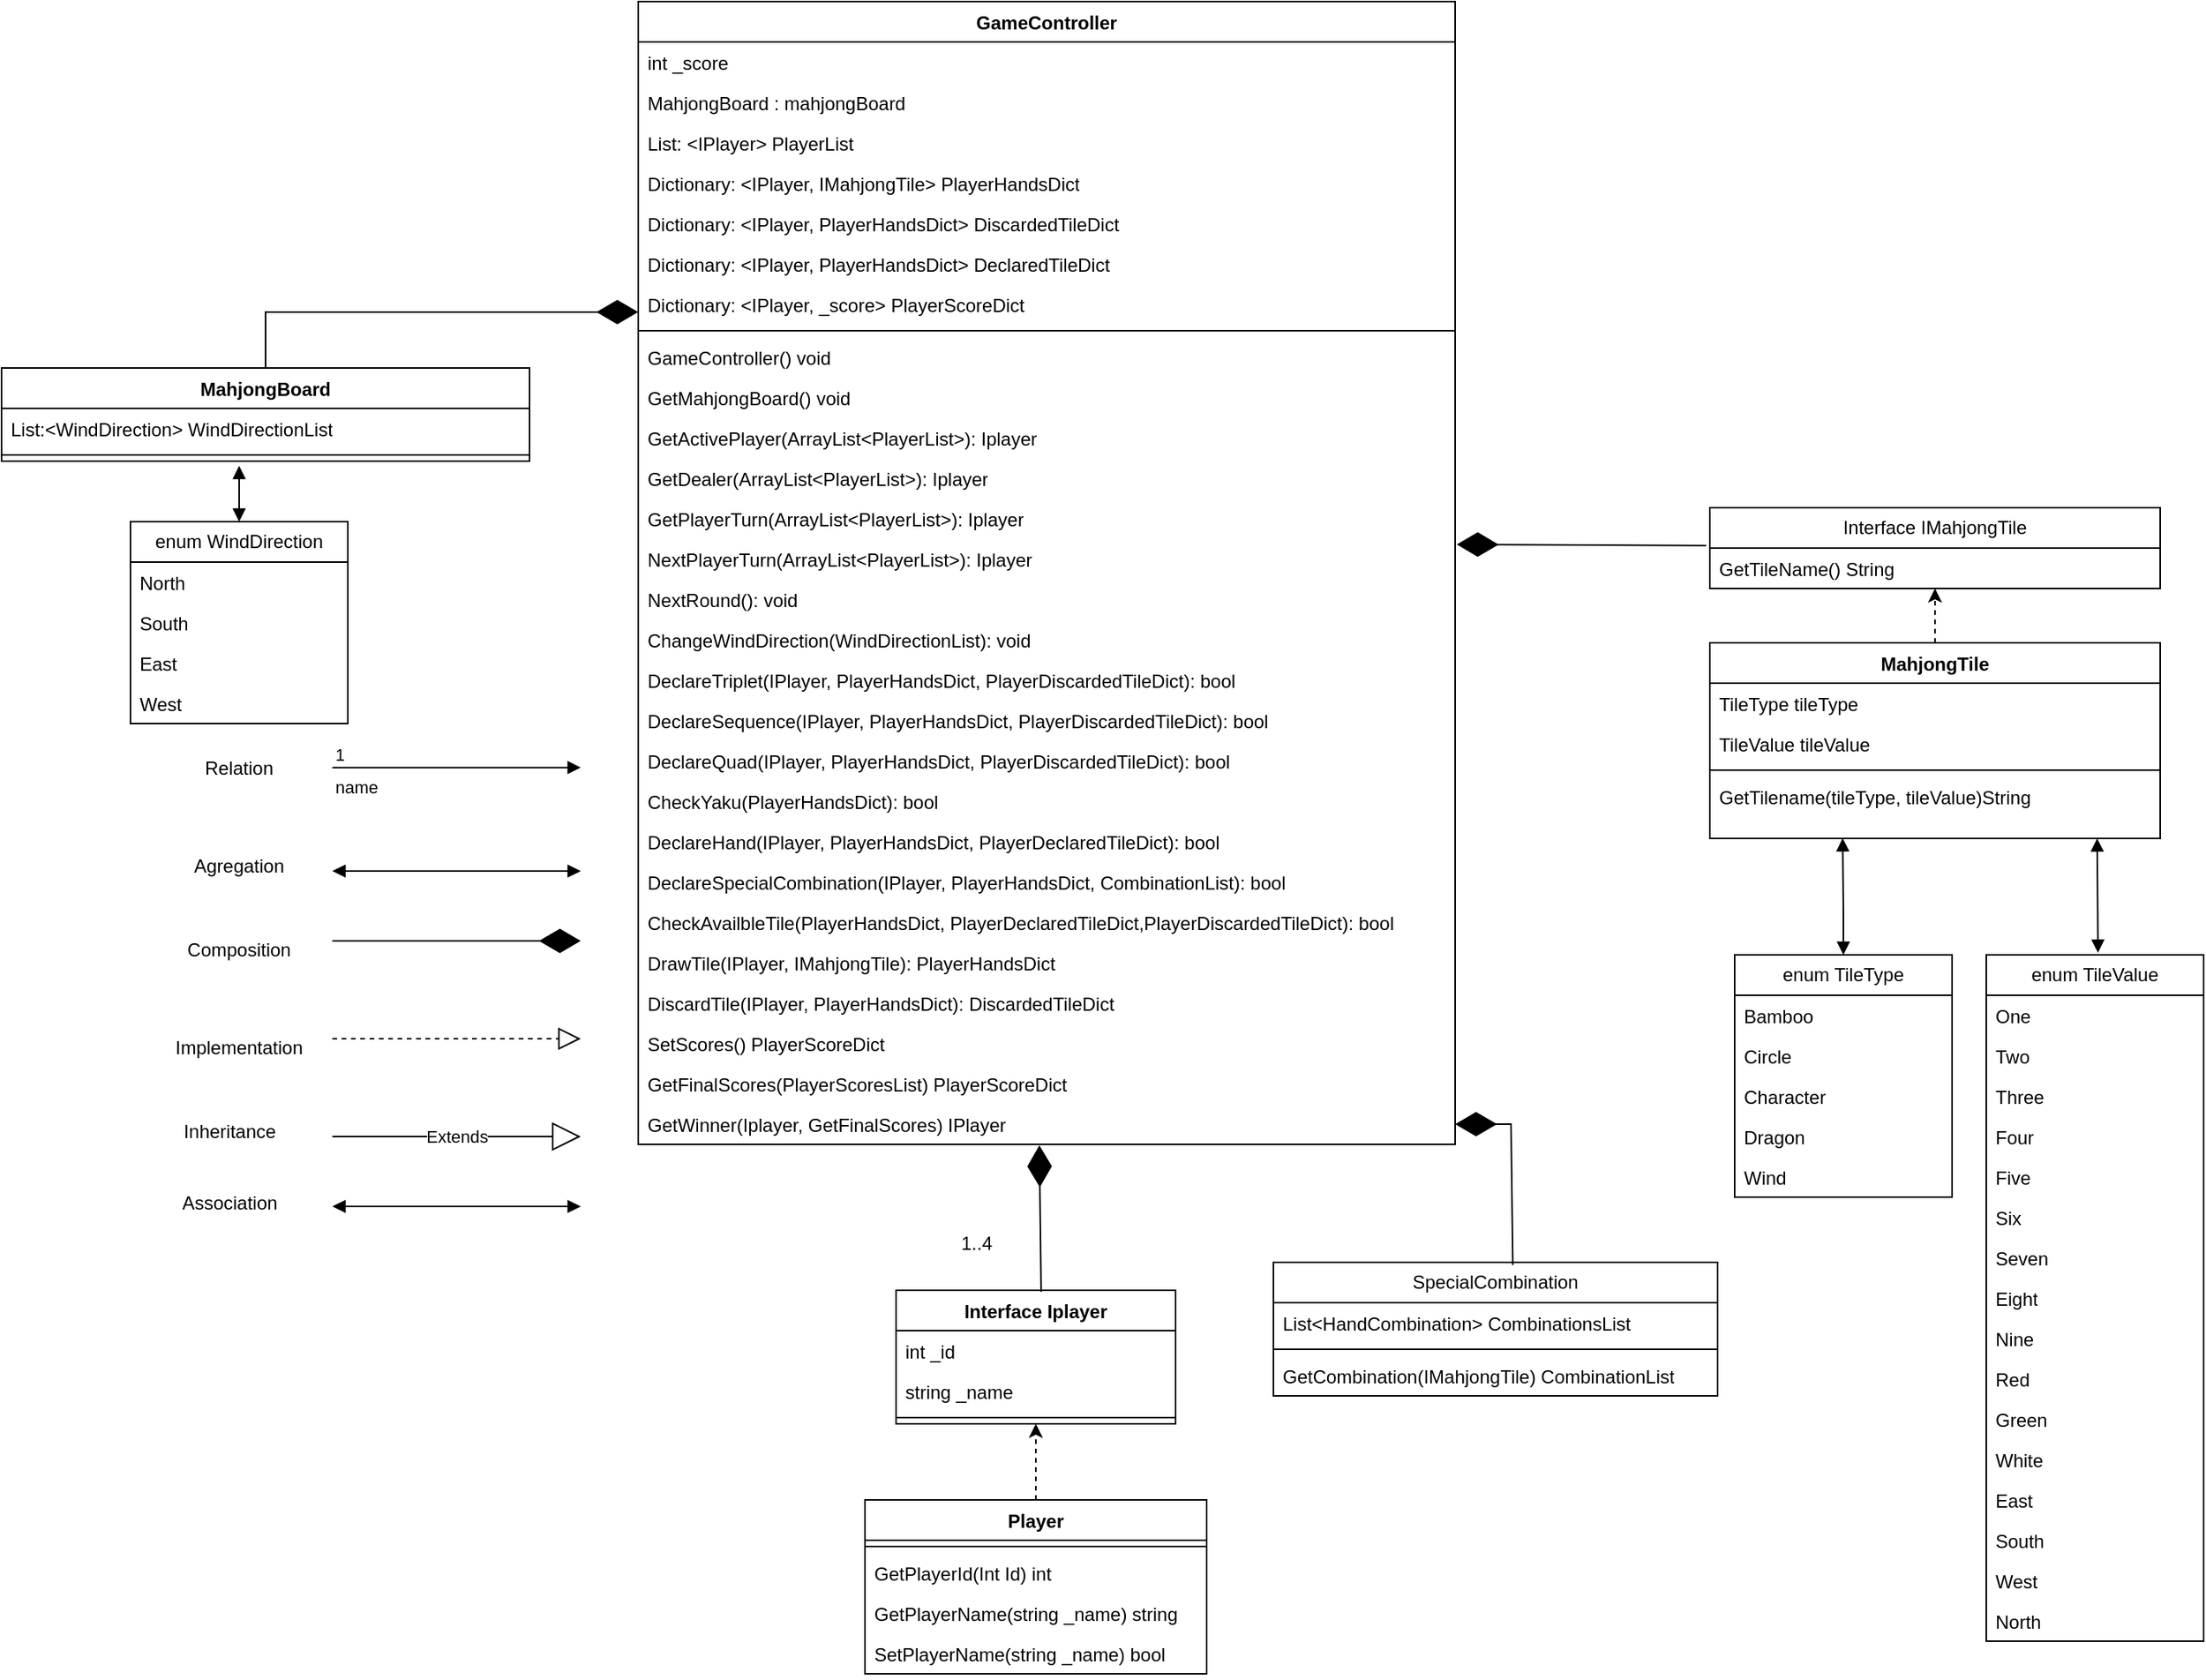 <mxfile version="21.6.9" type="github">
  <diagram id="C5RBs43oDa-KdzZeNtuy" name="Page-1">
    <mxGraphModel dx="2111" dy="1223" grid="1" gridSize="9" guides="1" tooltips="1" connect="1" arrows="1" fold="1" page="1" pageScale="1" pageWidth="1654" pageHeight="1169" math="0" shadow="0">
      <root>
        <mxCell id="WIyWlLk6GJQsqaUBKTNV-0" />
        <mxCell id="WIyWlLk6GJQsqaUBKTNV-1" parent="WIyWlLk6GJQsqaUBKTNV-0" />
        <mxCell id="j-Y8bRtDtjEa4uRJ_ZTw-56" value="GameController" style="swimlane;fontStyle=1;align=center;verticalAlign=top;childLayout=stackLayout;horizontal=1;startSize=26;horizontalStack=0;resizeParent=1;resizeParentMax=0;resizeLast=0;collapsible=1;marginBottom=0;whiteSpace=wrap;html=1;" parent="WIyWlLk6GJQsqaUBKTNV-1" vertex="1">
          <mxGeometry x="491" y="52" width="526" height="736" as="geometry" />
        </mxCell>
        <mxCell id="j-Y8bRtDtjEa4uRJ_ZTw-57" value="int _score" style="text;strokeColor=none;fillColor=none;align=left;verticalAlign=top;spacingLeft=4;spacingRight=4;overflow=hidden;rotatable=0;points=[[0,0.5],[1,0.5]];portConstraint=eastwest;whiteSpace=wrap;html=1;" parent="j-Y8bRtDtjEa4uRJ_ZTw-56" vertex="1">
          <mxGeometry y="26" width="526" height="26" as="geometry" />
        </mxCell>
        <mxCell id="ie9PUeDw6mzHgXLe_47Y-0" value="MahjongBoard : mahjongBoard" style="text;strokeColor=none;fillColor=none;align=left;verticalAlign=top;spacingLeft=4;spacingRight=4;overflow=hidden;rotatable=0;points=[[0,0.5],[1,0.5]];portConstraint=eastwest;whiteSpace=wrap;html=1;" vertex="1" parent="j-Y8bRtDtjEa4uRJ_ZTw-56">
          <mxGeometry y="52" width="526" height="26" as="geometry" />
        </mxCell>
        <mxCell id="2utEfWMuSli4GeWRb3pw-12" value="List: &amp;lt;IPlayer&amp;gt; PlayerList" style="text;strokeColor=none;fillColor=none;align=left;verticalAlign=top;spacingLeft=4;spacingRight=4;overflow=hidden;rotatable=0;points=[[0,0.5],[1,0.5]];portConstraint=eastwest;whiteSpace=wrap;html=1;" parent="j-Y8bRtDtjEa4uRJ_ZTw-56" vertex="1">
          <mxGeometry y="78" width="526" height="26" as="geometry" />
        </mxCell>
        <mxCell id="XQg5VKVALIr8z_BU0Swp-13" value="Dictionary: &amp;lt;IPlayer, IMahjongTile&amp;gt; PlayerHandsDict" style="text;strokeColor=none;fillColor=none;align=left;verticalAlign=top;spacingLeft=4;spacingRight=4;overflow=hidden;rotatable=0;points=[[0,0.5],[1,0.5]];portConstraint=eastwest;whiteSpace=wrap;html=1;" parent="j-Y8bRtDtjEa4uRJ_ZTw-56" vertex="1">
          <mxGeometry y="104" width="526" height="26" as="geometry" />
        </mxCell>
        <mxCell id="XQg5VKVALIr8z_BU0Swp-2" value="Dictionary: &amp;lt;IPlayer, PlayerHandsDict&amp;gt; DiscardedTileDict" style="text;strokeColor=none;fillColor=none;align=left;verticalAlign=top;spacingLeft=4;spacingRight=4;overflow=hidden;rotatable=0;points=[[0,0.5],[1,0.5]];portConstraint=eastwest;whiteSpace=wrap;html=1;" parent="j-Y8bRtDtjEa4uRJ_ZTw-56" vertex="1">
          <mxGeometry y="130" width="526" height="26" as="geometry" />
        </mxCell>
        <mxCell id="6L6V6qCQOdQOiq5EN29G-24" value="Dictionary: &amp;lt;IPlayer, PlayerHandsDict&amp;gt; DeclaredTileDict" style="text;strokeColor=none;fillColor=none;align=left;verticalAlign=top;spacingLeft=4;spacingRight=4;overflow=hidden;rotatable=0;points=[[0,0.5],[1,0.5]];portConstraint=eastwest;whiteSpace=wrap;html=1;" parent="j-Y8bRtDtjEa4uRJ_ZTw-56" vertex="1">
          <mxGeometry y="156" width="526" height="26" as="geometry" />
        </mxCell>
        <mxCell id="XQg5VKVALIr8z_BU0Swp-14" value="Dictionary: &amp;lt;IPlayer, _score&amp;gt; PlayerScoreDict" style="text;strokeColor=none;fillColor=none;align=left;verticalAlign=top;spacingLeft=4;spacingRight=4;overflow=hidden;rotatable=0;points=[[0,0.5],[1,0.5]];portConstraint=eastwest;whiteSpace=wrap;html=1;" parent="j-Y8bRtDtjEa4uRJ_ZTw-56" vertex="1">
          <mxGeometry y="182" width="526" height="26" as="geometry" />
        </mxCell>
        <mxCell id="j-Y8bRtDtjEa4uRJ_ZTw-58" value="" style="line;strokeWidth=1;fillColor=none;align=left;verticalAlign=middle;spacingTop=-1;spacingLeft=3;spacingRight=3;rotatable=0;labelPosition=right;points=[];portConstraint=eastwest;strokeColor=inherit;" parent="j-Y8bRtDtjEa4uRJ_ZTw-56" vertex="1">
          <mxGeometry y="208" width="526" height="8" as="geometry" />
        </mxCell>
        <mxCell id="bTUQG4hRqjsF7mNI0KwY-9" value="GameController() void" style="text;strokeColor=none;fillColor=none;align=left;verticalAlign=top;spacingLeft=4;spacingRight=4;overflow=hidden;rotatable=0;points=[[0,0.5],[1,0.5]];portConstraint=eastwest;whiteSpace=wrap;html=1;" parent="j-Y8bRtDtjEa4uRJ_ZTw-56" vertex="1">
          <mxGeometry y="216" width="526" height="26" as="geometry" />
        </mxCell>
        <mxCell id="j-Y8bRtDtjEa4uRJ_ZTw-59" value="GetMahjongBoard() void" style="text;strokeColor=none;fillColor=none;align=left;verticalAlign=top;spacingLeft=4;spacingRight=4;overflow=hidden;rotatable=0;points=[[0,0.5],[1,0.5]];portConstraint=eastwest;whiteSpace=wrap;html=1;" parent="j-Y8bRtDtjEa4uRJ_ZTw-56" vertex="1">
          <mxGeometry y="242" width="526" height="26" as="geometry" />
        </mxCell>
        <mxCell id="bTUQG4hRqjsF7mNI0KwY-8" value="GetActivePlayer(ArrayList&amp;lt;PlayerList&amp;gt;): Iplayer" style="text;strokeColor=none;fillColor=none;align=left;verticalAlign=top;spacingLeft=4;spacingRight=4;overflow=hidden;rotatable=0;points=[[0,0.5],[1,0.5]];portConstraint=eastwest;whiteSpace=wrap;html=1;" parent="j-Y8bRtDtjEa4uRJ_ZTw-56" vertex="1">
          <mxGeometry y="268" width="526" height="26" as="geometry" />
        </mxCell>
        <mxCell id="6L6V6qCQOdQOiq5EN29G-20" value="GetDealer(ArrayList&amp;lt;PlayerList&amp;gt;): Iplayer" style="text;strokeColor=none;fillColor=none;align=left;verticalAlign=top;spacingLeft=4;spacingRight=4;overflow=hidden;rotatable=0;points=[[0,0.5],[1,0.5]];portConstraint=eastwest;whiteSpace=wrap;html=1;" parent="j-Y8bRtDtjEa4uRJ_ZTw-56" vertex="1">
          <mxGeometry y="294" width="526" height="26" as="geometry" />
        </mxCell>
        <mxCell id="j-Y8bRtDtjEa4uRJ_ZTw-60" value="GetPlayerTurn(ArrayList&amp;lt;PlayerList&amp;gt;): Iplayer" style="text;strokeColor=none;fillColor=none;align=left;verticalAlign=top;spacingLeft=4;spacingRight=4;overflow=hidden;rotatable=0;points=[[0,0.5],[1,0.5]];portConstraint=eastwest;whiteSpace=wrap;html=1;" parent="j-Y8bRtDtjEa4uRJ_ZTw-56" vertex="1">
          <mxGeometry y="320" width="526" height="26" as="geometry" />
        </mxCell>
        <mxCell id="ie9PUeDw6mzHgXLe_47Y-1" value="NextPlayerTurn(ArrayList&amp;lt;PlayerList&amp;gt;): Iplayer" style="text;strokeColor=none;fillColor=none;align=left;verticalAlign=top;spacingLeft=4;spacingRight=4;overflow=hidden;rotatable=0;points=[[0,0.5],[1,0.5]];portConstraint=eastwest;whiteSpace=wrap;html=1;" vertex="1" parent="j-Y8bRtDtjEa4uRJ_ZTw-56">
          <mxGeometry y="346" width="526" height="26" as="geometry" />
        </mxCell>
        <mxCell id="XQg5VKVALIr8z_BU0Swp-15" value="NextRound(): void" style="text;strokeColor=none;fillColor=none;align=left;verticalAlign=top;spacingLeft=4;spacingRight=4;overflow=hidden;rotatable=0;points=[[0,0.5],[1,0.5]];portConstraint=eastwest;whiteSpace=wrap;html=1;" parent="j-Y8bRtDtjEa4uRJ_ZTw-56" vertex="1">
          <mxGeometry y="372" width="526" height="26" as="geometry" />
        </mxCell>
        <mxCell id="6L6V6qCQOdQOiq5EN29G-38" value="ChangeWindDirection(WindDirectionList): void" style="text;strokeColor=none;fillColor=none;align=left;verticalAlign=top;spacingLeft=4;spacingRight=4;overflow=hidden;rotatable=0;points=[[0,0.5],[1,0.5]];portConstraint=eastwest;whiteSpace=wrap;html=1;" parent="j-Y8bRtDtjEa4uRJ_ZTw-56" vertex="1">
          <mxGeometry y="398" width="526" height="26" as="geometry" />
        </mxCell>
        <mxCell id="XQg5VKVALIr8z_BU0Swp-22" value="DeclareTriplet(IPlayer, PlayerHandsDict, PlayerDiscardedTileDict): bool" style="text;strokeColor=none;fillColor=none;align=left;verticalAlign=top;spacingLeft=4;spacingRight=4;overflow=hidden;rotatable=0;points=[[0,0.5],[1,0.5]];portConstraint=eastwest;whiteSpace=wrap;html=1;" parent="j-Y8bRtDtjEa4uRJ_ZTw-56" vertex="1">
          <mxGeometry y="424" width="526" height="26" as="geometry" />
        </mxCell>
        <mxCell id="XQg5VKVALIr8z_BU0Swp-19" value="DeclareSequence(IPlayer, PlayerHandsDict, PlayerDiscardedTileDict):&amp;nbsp;bool" style="text;strokeColor=none;fillColor=none;align=left;verticalAlign=top;spacingLeft=4;spacingRight=4;overflow=hidden;rotatable=0;points=[[0,0.5],[1,0.5]];portConstraint=eastwest;whiteSpace=wrap;html=1;" parent="j-Y8bRtDtjEa4uRJ_ZTw-56" vertex="1">
          <mxGeometry y="450" width="526" height="26" as="geometry" />
        </mxCell>
        <mxCell id="XQg5VKVALIr8z_BU0Swp-23" value="DeclareQuad(IPlayer, PlayerHandsDict, PlayerDiscardedTileDict):&amp;nbsp;bool" style="text;strokeColor=none;fillColor=none;align=left;verticalAlign=top;spacingLeft=4;spacingRight=4;overflow=hidden;rotatable=0;points=[[0,0.5],[1,0.5]];portConstraint=eastwest;whiteSpace=wrap;html=1;" parent="j-Y8bRtDtjEa4uRJ_ZTw-56" vertex="1">
          <mxGeometry y="476" width="526" height="26" as="geometry" />
        </mxCell>
        <mxCell id="6L6V6qCQOdQOiq5EN29G-1" value="CheckYaku(PlayerHandsDict): bool" style="text;strokeColor=none;fillColor=none;align=left;verticalAlign=top;spacingLeft=4;spacingRight=4;overflow=hidden;rotatable=0;points=[[0,0.5],[1,0.5]];portConstraint=eastwest;whiteSpace=wrap;html=1;" parent="j-Y8bRtDtjEa4uRJ_ZTw-56" vertex="1">
          <mxGeometry y="502" width="526" height="26" as="geometry" />
        </mxCell>
        <mxCell id="6L6V6qCQOdQOiq5EN29G-0" value="DeclareHand(IPlayer, PlayerHandsDict, PlayerDeclaredTileDict): bool" style="text;strokeColor=none;fillColor=none;align=left;verticalAlign=top;spacingLeft=4;spacingRight=4;overflow=hidden;rotatable=0;points=[[0,0.5],[1,0.5]];portConstraint=eastwest;whiteSpace=wrap;html=1;" parent="j-Y8bRtDtjEa4uRJ_ZTw-56" vertex="1">
          <mxGeometry y="528" width="526" height="26" as="geometry" />
        </mxCell>
        <mxCell id="6L6V6qCQOdQOiq5EN29G-47" value="DeclareSpecialCombination(IPlayer, PlayerHandsDict, CombinationList): bool" style="text;strokeColor=none;fillColor=none;align=left;verticalAlign=top;spacingLeft=4;spacingRight=4;overflow=hidden;rotatable=0;points=[[0,0.5],[1,0.5]];portConstraint=eastwest;whiteSpace=wrap;html=1;" parent="j-Y8bRtDtjEa4uRJ_ZTw-56" vertex="1">
          <mxGeometry y="554" width="526" height="26" as="geometry" />
        </mxCell>
        <mxCell id="bTUQG4hRqjsF7mNI0KwY-7" value="CheckAvailbleTile(PlayerHandsDict, PlayerDeclaredTileDict,PlayerDiscardedTileDict): bool" style="text;strokeColor=none;fillColor=none;align=left;verticalAlign=top;spacingLeft=4;spacingRight=4;overflow=hidden;rotatable=0;points=[[0,0.5],[1,0.5]];portConstraint=eastwest;whiteSpace=wrap;html=1;" parent="j-Y8bRtDtjEa4uRJ_ZTw-56" vertex="1">
          <mxGeometry y="580" width="526" height="26" as="geometry" />
        </mxCell>
        <mxCell id="XQg5VKVALIr8z_BU0Swp-21" value="DrawTile(IPlayer, IMahjongTile): PlayerHandsDict" style="text;strokeColor=none;fillColor=none;align=left;verticalAlign=top;spacingLeft=4;spacingRight=4;overflow=hidden;rotatable=0;points=[[0,0.5],[1,0.5]];portConstraint=eastwest;whiteSpace=wrap;html=1;" parent="j-Y8bRtDtjEa4uRJ_ZTw-56" vertex="1">
          <mxGeometry y="606" width="526" height="26" as="geometry" />
        </mxCell>
        <mxCell id="XQg5VKVALIr8z_BU0Swp-20" value="DiscardTile(IPlayer, PlayerHandsDict): DiscardedTileDict" style="text;strokeColor=none;fillColor=none;align=left;verticalAlign=top;spacingLeft=4;spacingRight=4;overflow=hidden;rotatable=0;points=[[0,0.5],[1,0.5]];portConstraint=eastwest;whiteSpace=wrap;html=1;" parent="j-Y8bRtDtjEa4uRJ_ZTw-56" vertex="1">
          <mxGeometry y="632" width="526" height="26" as="geometry" />
        </mxCell>
        <mxCell id="XQg5VKVALIr8z_BU0Swp-16" value="SetScores() PlayerScoreDict" style="text;strokeColor=none;fillColor=none;align=left;verticalAlign=top;spacingLeft=4;spacingRight=4;overflow=hidden;rotatable=0;points=[[0,0.5],[1,0.5]];portConstraint=eastwest;whiteSpace=wrap;html=1;" parent="j-Y8bRtDtjEa4uRJ_ZTw-56" vertex="1">
          <mxGeometry y="658" width="526" height="26" as="geometry" />
        </mxCell>
        <mxCell id="XQg5VKVALIr8z_BU0Swp-17" value="GetFinalScores(PlayerScoresList) PlayerScoreDict" style="text;strokeColor=none;fillColor=none;align=left;verticalAlign=top;spacingLeft=4;spacingRight=4;overflow=hidden;rotatable=0;points=[[0,0.5],[1,0.5]];portConstraint=eastwest;whiteSpace=wrap;html=1;" parent="j-Y8bRtDtjEa4uRJ_ZTw-56" vertex="1">
          <mxGeometry y="684" width="526" height="26" as="geometry" />
        </mxCell>
        <mxCell id="6L6V6qCQOdQOiq5EN29G-2" value="GetWinner(Iplayer, GetFinalScores) IPlayer" style="text;strokeColor=none;fillColor=none;align=left;verticalAlign=top;spacingLeft=4;spacingRight=4;overflow=hidden;rotatable=0;points=[[0,0.5],[1,0.5]];portConstraint=eastwest;whiteSpace=wrap;html=1;" parent="j-Y8bRtDtjEa4uRJ_ZTw-56" vertex="1">
          <mxGeometry y="710" width="526" height="26" as="geometry" />
        </mxCell>
        <mxCell id="j-Y8bRtDtjEa4uRJ_ZTw-63" value="MahjongBoard" style="swimlane;fontStyle=1;align=center;verticalAlign=top;childLayout=stackLayout;horizontal=1;startSize=26;horizontalStack=0;resizeParent=1;resizeParentMax=0;resizeLast=0;collapsible=1;marginBottom=0;whiteSpace=wrap;html=1;" parent="WIyWlLk6GJQsqaUBKTNV-1" vertex="1">
          <mxGeometry x="81" y="288" width="340" height="60" as="geometry" />
        </mxCell>
        <mxCell id="6L6V6qCQOdQOiq5EN29G-37" value="List:&amp;lt;WindDirection&amp;gt; WindDirectionList" style="text;strokeColor=none;fillColor=none;align=left;verticalAlign=top;spacingLeft=4;spacingRight=4;overflow=hidden;rotatable=0;points=[[0,0.5],[1,0.5]];portConstraint=eastwest;whiteSpace=wrap;html=1;" parent="j-Y8bRtDtjEa4uRJ_ZTw-63" vertex="1">
          <mxGeometry y="26" width="340" height="26" as="geometry" />
        </mxCell>
        <mxCell id="j-Y8bRtDtjEa4uRJ_ZTw-65" value="" style="line;strokeWidth=1;fillColor=none;align=left;verticalAlign=middle;spacingTop=-1;spacingLeft=3;spacingRight=3;rotatable=0;labelPosition=right;points=[];portConstraint=eastwest;strokeColor=inherit;" parent="j-Y8bRtDtjEa4uRJ_ZTw-63" vertex="1">
          <mxGeometry y="52" width="340" height="8" as="geometry" />
        </mxCell>
        <mxCell id="j-Y8bRtDtjEa4uRJ_ZTw-67" value="Interface Iplayer" style="swimlane;fontStyle=1;align=center;verticalAlign=top;childLayout=stackLayout;horizontal=1;startSize=26;horizontalStack=0;resizeParent=1;resizeParentMax=0;resizeLast=0;collapsible=1;marginBottom=0;whiteSpace=wrap;html=1;" parent="WIyWlLk6GJQsqaUBKTNV-1" vertex="1">
          <mxGeometry x="657" y="882" width="180" height="86" as="geometry" />
        </mxCell>
        <mxCell id="j-Y8bRtDtjEa4uRJ_ZTw-68" value="int _id" style="text;strokeColor=none;fillColor=none;align=left;verticalAlign=top;spacingLeft=4;spacingRight=4;overflow=hidden;rotatable=0;points=[[0,0.5],[1,0.5]];portConstraint=eastwest;whiteSpace=wrap;html=1;" parent="j-Y8bRtDtjEa4uRJ_ZTw-67" vertex="1">
          <mxGeometry y="26" width="180" height="26" as="geometry" />
        </mxCell>
        <mxCell id="XQg5VKVALIr8z_BU0Swp-9" value="string _name" style="text;strokeColor=none;fillColor=none;align=left;verticalAlign=top;spacingLeft=4;spacingRight=4;overflow=hidden;rotatable=0;points=[[0,0.5],[1,0.5]];portConstraint=eastwest;whiteSpace=wrap;html=1;" parent="j-Y8bRtDtjEa4uRJ_ZTw-67" vertex="1">
          <mxGeometry y="52" width="180" height="26" as="geometry" />
        </mxCell>
        <mxCell id="j-Y8bRtDtjEa4uRJ_ZTw-69" value="" style="line;strokeWidth=1;fillColor=none;align=left;verticalAlign=middle;spacingTop=-1;spacingLeft=3;spacingRight=3;rotatable=0;labelPosition=right;points=[];portConstraint=eastwest;strokeColor=inherit;" parent="j-Y8bRtDtjEa4uRJ_ZTw-67" vertex="1">
          <mxGeometry y="78" width="180" height="8" as="geometry" />
        </mxCell>
        <mxCell id="j-Y8bRtDtjEa4uRJ_ZTw-97" style="edgeStyle=orthogonalEdgeStyle;rounded=0;orthogonalLoop=1;jettySize=auto;html=1;exitX=0.5;exitY=0;exitDx=0;exitDy=0;entryX=0.5;entryY=1;entryDx=0;entryDy=0;dashed=1;" parent="WIyWlLk6GJQsqaUBKTNV-1" source="j-Y8bRtDtjEa4uRJ_ZTw-72" target="j-Y8bRtDtjEa4uRJ_ZTw-67" edge="1">
          <mxGeometry relative="1" as="geometry" />
        </mxCell>
        <mxCell id="j-Y8bRtDtjEa4uRJ_ZTw-72" value="Player" style="swimlane;fontStyle=1;align=center;verticalAlign=top;childLayout=stackLayout;horizontal=1;startSize=26;horizontalStack=0;resizeParent=1;resizeParentMax=0;resizeLast=0;collapsible=1;marginBottom=0;whiteSpace=wrap;html=1;" parent="WIyWlLk6GJQsqaUBKTNV-1" vertex="1">
          <mxGeometry x="637" y="1017" width="220" height="112" as="geometry" />
        </mxCell>
        <mxCell id="j-Y8bRtDtjEa4uRJ_ZTw-74" value="" style="line;strokeWidth=1;fillColor=none;align=left;verticalAlign=middle;spacingTop=-1;spacingLeft=3;spacingRight=3;rotatable=0;labelPosition=right;points=[];portConstraint=eastwest;strokeColor=inherit;" parent="j-Y8bRtDtjEa4uRJ_ZTw-72" vertex="1">
          <mxGeometry y="26" width="220" height="8" as="geometry" />
        </mxCell>
        <mxCell id="XQg5VKVALIr8z_BU0Swp-10" value="GetPlayerId(Int Id) int" style="text;strokeColor=none;fillColor=none;align=left;verticalAlign=top;spacingLeft=4;spacingRight=4;overflow=hidden;rotatable=0;points=[[0,0.5],[1,0.5]];portConstraint=eastwest;whiteSpace=wrap;html=1;" parent="j-Y8bRtDtjEa4uRJ_ZTw-72" vertex="1">
          <mxGeometry y="34" width="220" height="26" as="geometry" />
        </mxCell>
        <mxCell id="XQg5VKVALIr8z_BU0Swp-18" value="GetPlayerName(string _name) string" style="text;strokeColor=none;fillColor=none;align=left;verticalAlign=top;spacingLeft=4;spacingRight=4;overflow=hidden;rotatable=0;points=[[0,0.5],[1,0.5]];portConstraint=eastwest;whiteSpace=wrap;html=1;" parent="j-Y8bRtDtjEa4uRJ_ZTw-72" vertex="1">
          <mxGeometry y="60" width="220" height="26" as="geometry" />
        </mxCell>
        <mxCell id="j-Y8bRtDtjEa4uRJ_ZTw-75" value="SetPlayerName(string _name) bool" style="text;strokeColor=none;fillColor=none;align=left;verticalAlign=top;spacingLeft=4;spacingRight=4;overflow=hidden;rotatable=0;points=[[0,0.5],[1,0.5]];portConstraint=eastwest;whiteSpace=wrap;html=1;" parent="j-Y8bRtDtjEa4uRJ_ZTw-72" vertex="1">
          <mxGeometry y="86" width="220" height="26" as="geometry" />
        </mxCell>
        <mxCell id="j-Y8bRtDtjEa4uRJ_ZTw-76" value="Interface IMahjongTile" style="swimlane;fontStyle=0;childLayout=stackLayout;horizontal=1;startSize=26;fillColor=none;horizontalStack=0;resizeParent=1;resizeParentMax=0;resizeLast=0;collapsible=1;marginBottom=0;whiteSpace=wrap;html=1;" parent="WIyWlLk6GJQsqaUBKTNV-1" vertex="1">
          <mxGeometry x="1181" y="378" width="290" height="52" as="geometry" />
        </mxCell>
        <mxCell id="j-Y8bRtDtjEa4uRJ_ZTw-77" value="GetTileName() String" style="text;strokeColor=none;fillColor=none;align=left;verticalAlign=top;spacingLeft=4;spacingRight=4;overflow=hidden;rotatable=0;points=[[0,0.5],[1,0.5]];portConstraint=eastwest;whiteSpace=wrap;html=1;" parent="j-Y8bRtDtjEa4uRJ_ZTw-76" vertex="1">
          <mxGeometry y="26" width="290" height="26" as="geometry" />
        </mxCell>
        <mxCell id="j-Y8bRtDtjEa4uRJ_ZTw-101" style="edgeStyle=orthogonalEdgeStyle;rounded=0;orthogonalLoop=1;jettySize=auto;html=1;exitX=0.5;exitY=0;exitDx=0;exitDy=0;entryX=0.5;entryY=1;entryDx=0;entryDy=0;dashed=1;" parent="WIyWlLk6GJQsqaUBKTNV-1" source="j-Y8bRtDtjEa4uRJ_ZTw-80" target="j-Y8bRtDtjEa4uRJ_ZTw-76" edge="1">
          <mxGeometry relative="1" as="geometry" />
        </mxCell>
        <mxCell id="j-Y8bRtDtjEa4uRJ_ZTw-80" value="MahjongTile" style="swimlane;fontStyle=1;align=center;verticalAlign=top;childLayout=stackLayout;horizontal=1;startSize=26;horizontalStack=0;resizeParent=1;resizeParentMax=0;resizeLast=0;collapsible=1;marginBottom=0;whiteSpace=wrap;html=1;" parent="WIyWlLk6GJQsqaUBKTNV-1" vertex="1">
          <mxGeometry x="1181" y="465" width="290" height="126" as="geometry" />
        </mxCell>
        <mxCell id="j-Y8bRtDtjEa4uRJ_ZTw-81" value="TileType tileType" style="text;strokeColor=none;fillColor=none;align=left;verticalAlign=top;spacingLeft=4;spacingRight=4;overflow=hidden;rotatable=0;points=[[0,0.5],[1,0.5]];portConstraint=eastwest;whiteSpace=wrap;html=1;" parent="j-Y8bRtDtjEa4uRJ_ZTw-80" vertex="1">
          <mxGeometry y="26" width="290" height="26" as="geometry" />
        </mxCell>
        <mxCell id="2utEfWMuSli4GeWRb3pw-10" value="TileValue tileValue" style="text;strokeColor=none;fillColor=none;align=left;verticalAlign=top;spacingLeft=4;spacingRight=4;overflow=hidden;rotatable=0;points=[[0,0.5],[1,0.5]];portConstraint=eastwest;whiteSpace=wrap;html=1;" parent="j-Y8bRtDtjEa4uRJ_ZTw-80" vertex="1">
          <mxGeometry y="52" width="290" height="26" as="geometry" />
        </mxCell>
        <mxCell id="j-Y8bRtDtjEa4uRJ_ZTw-82" value="" style="line;strokeWidth=1;fillColor=none;align=left;verticalAlign=middle;spacingTop=-1;spacingLeft=3;spacingRight=3;rotatable=0;labelPosition=right;points=[];portConstraint=eastwest;strokeColor=inherit;" parent="j-Y8bRtDtjEa4uRJ_ZTw-80" vertex="1">
          <mxGeometry y="78" width="290" height="8" as="geometry" />
        </mxCell>
        <mxCell id="j-Y8bRtDtjEa4uRJ_ZTw-83" value="GetTilename(tileType, tileValue)String" style="text;strokeColor=none;fillColor=none;align=left;verticalAlign=top;spacingLeft=4;spacingRight=4;overflow=hidden;rotatable=0;points=[[0,0.5],[1,0.5]];portConstraint=eastwest;whiteSpace=wrap;html=1;" parent="j-Y8bRtDtjEa4uRJ_ZTw-80" vertex="1">
          <mxGeometry y="86" width="290" height="40" as="geometry" />
        </mxCell>
        <mxCell id="j-Y8bRtDtjEa4uRJ_ZTw-85" value="enum TileType" style="swimlane;fontStyle=0;childLayout=stackLayout;horizontal=1;startSize=26;fillColor=none;horizontalStack=0;resizeParent=1;resizeParentMax=0;resizeLast=0;collapsible=1;marginBottom=0;whiteSpace=wrap;html=1;" parent="WIyWlLk6GJQsqaUBKTNV-1" vertex="1">
          <mxGeometry x="1197" y="666" width="140" height="156" as="geometry" />
        </mxCell>
        <mxCell id="j-Y8bRtDtjEa4uRJ_ZTw-86" value="Bamboo" style="text;strokeColor=none;fillColor=none;align=left;verticalAlign=top;spacingLeft=4;spacingRight=4;overflow=hidden;rotatable=0;points=[[0,0.5],[1,0.5]];portConstraint=eastwest;whiteSpace=wrap;html=1;" parent="j-Y8bRtDtjEa4uRJ_ZTw-85" vertex="1">
          <mxGeometry y="26" width="140" height="26" as="geometry" />
        </mxCell>
        <mxCell id="j-Y8bRtDtjEa4uRJ_ZTw-87" value="Circle" style="text;strokeColor=none;fillColor=none;align=left;verticalAlign=top;spacingLeft=4;spacingRight=4;overflow=hidden;rotatable=0;points=[[0,0.5],[1,0.5]];portConstraint=eastwest;whiteSpace=wrap;html=1;" parent="j-Y8bRtDtjEa4uRJ_ZTw-85" vertex="1">
          <mxGeometry y="52" width="140" height="26" as="geometry" />
        </mxCell>
        <mxCell id="j-Y8bRtDtjEa4uRJ_ZTw-103" value="Character" style="text;strokeColor=none;fillColor=none;align=left;verticalAlign=top;spacingLeft=4;spacingRight=4;overflow=hidden;rotatable=0;points=[[0,0.5],[1,0.5]];portConstraint=eastwest;whiteSpace=wrap;html=1;" parent="j-Y8bRtDtjEa4uRJ_ZTw-85" vertex="1">
          <mxGeometry y="78" width="140" height="26" as="geometry" />
        </mxCell>
        <mxCell id="j-Y8bRtDtjEa4uRJ_ZTw-104" value="Dragon" style="text;strokeColor=none;fillColor=none;align=left;verticalAlign=top;spacingLeft=4;spacingRight=4;overflow=hidden;rotatable=0;points=[[0,0.5],[1,0.5]];portConstraint=eastwest;whiteSpace=wrap;html=1;" parent="j-Y8bRtDtjEa4uRJ_ZTw-85" vertex="1">
          <mxGeometry y="104" width="140" height="26" as="geometry" />
        </mxCell>
        <mxCell id="j-Y8bRtDtjEa4uRJ_ZTw-88" value="Wind" style="text;strokeColor=none;fillColor=none;align=left;verticalAlign=top;spacingLeft=4;spacingRight=4;overflow=hidden;rotatable=0;points=[[0,0.5],[1,0.5]];portConstraint=eastwest;whiteSpace=wrap;html=1;" parent="j-Y8bRtDtjEa4uRJ_ZTw-85" vertex="1">
          <mxGeometry y="130" width="140" height="26" as="geometry" />
        </mxCell>
        <mxCell id="j-Y8bRtDtjEa4uRJ_ZTw-89" value="enum TileValue" style="swimlane;fontStyle=0;childLayout=stackLayout;horizontal=1;startSize=26;fillColor=none;horizontalStack=0;resizeParent=1;resizeParentMax=0;resizeLast=0;collapsible=1;marginBottom=0;whiteSpace=wrap;html=1;" parent="WIyWlLk6GJQsqaUBKTNV-1" vertex="1">
          <mxGeometry x="1359" y="666" width="140" height="442" as="geometry" />
        </mxCell>
        <mxCell id="j-Y8bRtDtjEa4uRJ_ZTw-90" value="One" style="text;strokeColor=none;fillColor=none;align=left;verticalAlign=top;spacingLeft=4;spacingRight=4;overflow=hidden;rotatable=0;points=[[0,0.5],[1,0.5]];portConstraint=eastwest;whiteSpace=wrap;html=1;" parent="j-Y8bRtDtjEa4uRJ_ZTw-89" vertex="1">
          <mxGeometry y="26" width="140" height="26" as="geometry" />
        </mxCell>
        <mxCell id="j-Y8bRtDtjEa4uRJ_ZTw-91" value="Two" style="text;strokeColor=none;fillColor=none;align=left;verticalAlign=top;spacingLeft=4;spacingRight=4;overflow=hidden;rotatable=0;points=[[0,0.5],[1,0.5]];portConstraint=eastwest;whiteSpace=wrap;html=1;" parent="j-Y8bRtDtjEa4uRJ_ZTw-89" vertex="1">
          <mxGeometry y="52" width="140" height="26" as="geometry" />
        </mxCell>
        <mxCell id="j-Y8bRtDtjEa4uRJ_ZTw-105" value="Three" style="text;strokeColor=none;fillColor=none;align=left;verticalAlign=top;spacingLeft=4;spacingRight=4;overflow=hidden;rotatable=0;points=[[0,0.5],[1,0.5]];portConstraint=eastwest;whiteSpace=wrap;html=1;" parent="j-Y8bRtDtjEa4uRJ_ZTw-89" vertex="1">
          <mxGeometry y="78" width="140" height="26" as="geometry" />
        </mxCell>
        <mxCell id="j-Y8bRtDtjEa4uRJ_ZTw-110" value="Four" style="text;strokeColor=none;fillColor=none;align=left;verticalAlign=top;spacingLeft=4;spacingRight=4;overflow=hidden;rotatable=0;points=[[0,0.5],[1,0.5]];portConstraint=eastwest;whiteSpace=wrap;html=1;" parent="j-Y8bRtDtjEa4uRJ_ZTw-89" vertex="1">
          <mxGeometry y="104" width="140" height="26" as="geometry" />
        </mxCell>
        <mxCell id="j-Y8bRtDtjEa4uRJ_ZTw-111" value="Five" style="text;strokeColor=none;fillColor=none;align=left;verticalAlign=top;spacingLeft=4;spacingRight=4;overflow=hidden;rotatable=0;points=[[0,0.5],[1,0.5]];portConstraint=eastwest;whiteSpace=wrap;html=1;" parent="j-Y8bRtDtjEa4uRJ_ZTw-89" vertex="1">
          <mxGeometry y="130" width="140" height="26" as="geometry" />
        </mxCell>
        <mxCell id="j-Y8bRtDtjEa4uRJ_ZTw-109" value="Six" style="text;strokeColor=none;fillColor=none;align=left;verticalAlign=top;spacingLeft=4;spacingRight=4;overflow=hidden;rotatable=0;points=[[0,0.5],[1,0.5]];portConstraint=eastwest;whiteSpace=wrap;html=1;" parent="j-Y8bRtDtjEa4uRJ_ZTw-89" vertex="1">
          <mxGeometry y="156" width="140" height="26" as="geometry" />
        </mxCell>
        <mxCell id="j-Y8bRtDtjEa4uRJ_ZTw-108" value="Seven" style="text;strokeColor=none;fillColor=none;align=left;verticalAlign=top;spacingLeft=4;spacingRight=4;overflow=hidden;rotatable=0;points=[[0,0.5],[1,0.5]];portConstraint=eastwest;whiteSpace=wrap;html=1;" parent="j-Y8bRtDtjEa4uRJ_ZTw-89" vertex="1">
          <mxGeometry y="182" width="140" height="26" as="geometry" />
        </mxCell>
        <mxCell id="j-Y8bRtDtjEa4uRJ_ZTw-107" value="Eight" style="text;strokeColor=none;fillColor=none;align=left;verticalAlign=top;spacingLeft=4;spacingRight=4;overflow=hidden;rotatable=0;points=[[0,0.5],[1,0.5]];portConstraint=eastwest;whiteSpace=wrap;html=1;" parent="j-Y8bRtDtjEa4uRJ_ZTw-89" vertex="1">
          <mxGeometry y="208" width="140" height="26" as="geometry" />
        </mxCell>
        <mxCell id="j-Y8bRtDtjEa4uRJ_ZTw-106" value="Nine" style="text;strokeColor=none;fillColor=none;align=left;verticalAlign=top;spacingLeft=4;spacingRight=4;overflow=hidden;rotatable=0;points=[[0,0.5],[1,0.5]];portConstraint=eastwest;whiteSpace=wrap;html=1;" parent="j-Y8bRtDtjEa4uRJ_ZTw-89" vertex="1">
          <mxGeometry y="234" width="140" height="26" as="geometry" />
        </mxCell>
        <mxCell id="j-Y8bRtDtjEa4uRJ_ZTw-112" value="Red" style="text;strokeColor=none;fillColor=none;align=left;verticalAlign=top;spacingLeft=4;spacingRight=4;overflow=hidden;rotatable=0;points=[[0,0.5],[1,0.5]];portConstraint=eastwest;whiteSpace=wrap;html=1;" parent="j-Y8bRtDtjEa4uRJ_ZTw-89" vertex="1">
          <mxGeometry y="260" width="140" height="26" as="geometry" />
        </mxCell>
        <mxCell id="j-Y8bRtDtjEa4uRJ_ZTw-113" value="Green" style="text;strokeColor=none;fillColor=none;align=left;verticalAlign=top;spacingLeft=4;spacingRight=4;overflow=hidden;rotatable=0;points=[[0,0.5],[1,0.5]];portConstraint=eastwest;whiteSpace=wrap;html=1;" parent="j-Y8bRtDtjEa4uRJ_ZTw-89" vertex="1">
          <mxGeometry y="286" width="140" height="26" as="geometry" />
        </mxCell>
        <mxCell id="j-Y8bRtDtjEa4uRJ_ZTw-114" value="White" style="text;strokeColor=none;fillColor=none;align=left;verticalAlign=top;spacingLeft=4;spacingRight=4;overflow=hidden;rotatable=0;points=[[0,0.5],[1,0.5]];portConstraint=eastwest;whiteSpace=wrap;html=1;" parent="j-Y8bRtDtjEa4uRJ_ZTw-89" vertex="1">
          <mxGeometry y="312" width="140" height="26" as="geometry" />
        </mxCell>
        <mxCell id="j-Y8bRtDtjEa4uRJ_ZTw-117" value="East" style="text;strokeColor=none;fillColor=none;align=left;verticalAlign=top;spacingLeft=4;spacingRight=4;overflow=hidden;rotatable=0;points=[[0,0.5],[1,0.5]];portConstraint=eastwest;whiteSpace=wrap;html=1;" parent="j-Y8bRtDtjEa4uRJ_ZTw-89" vertex="1">
          <mxGeometry y="338" width="140" height="26" as="geometry" />
        </mxCell>
        <mxCell id="j-Y8bRtDtjEa4uRJ_ZTw-116" value="South" style="text;strokeColor=none;fillColor=none;align=left;verticalAlign=top;spacingLeft=4;spacingRight=4;overflow=hidden;rotatable=0;points=[[0,0.5],[1,0.5]];portConstraint=eastwest;whiteSpace=wrap;html=1;" parent="j-Y8bRtDtjEa4uRJ_ZTw-89" vertex="1">
          <mxGeometry y="364" width="140" height="26" as="geometry" />
        </mxCell>
        <mxCell id="j-Y8bRtDtjEa4uRJ_ZTw-115" value="West" style="text;strokeColor=none;fillColor=none;align=left;verticalAlign=top;spacingLeft=4;spacingRight=4;overflow=hidden;rotatable=0;points=[[0,0.5],[1,0.5]];portConstraint=eastwest;whiteSpace=wrap;html=1;" parent="j-Y8bRtDtjEa4uRJ_ZTw-89" vertex="1">
          <mxGeometry y="390" width="140" height="26" as="geometry" />
        </mxCell>
        <mxCell id="j-Y8bRtDtjEa4uRJ_ZTw-92" value="North" style="text;strokeColor=none;fillColor=none;align=left;verticalAlign=top;spacingLeft=4;spacingRight=4;overflow=hidden;rotatable=0;points=[[0,0.5],[1,0.5]];portConstraint=eastwest;whiteSpace=wrap;html=1;" parent="j-Y8bRtDtjEa4uRJ_ZTw-89" vertex="1">
          <mxGeometry y="416" width="140" height="26" as="geometry" />
        </mxCell>
        <mxCell id="6L6V6qCQOdQOiq5EN29G-9" value="enum WindDirection" style="swimlane;fontStyle=0;childLayout=stackLayout;horizontal=1;startSize=26;fillColor=none;horizontalStack=0;resizeParent=1;resizeParentMax=0;resizeLast=0;collapsible=1;marginBottom=0;whiteSpace=wrap;html=1;" parent="WIyWlLk6GJQsqaUBKTNV-1" vertex="1">
          <mxGeometry x="164" y="387" width="140" height="130" as="geometry" />
        </mxCell>
        <mxCell id="6L6V6qCQOdQOiq5EN29G-10" value="North" style="text;strokeColor=none;fillColor=none;align=left;verticalAlign=top;spacingLeft=4;spacingRight=4;overflow=hidden;rotatable=0;points=[[0,0.5],[1,0.5]];portConstraint=eastwest;whiteSpace=wrap;html=1;" parent="6L6V6qCQOdQOiq5EN29G-9" vertex="1">
          <mxGeometry y="26" width="140" height="26" as="geometry" />
        </mxCell>
        <mxCell id="6L6V6qCQOdQOiq5EN29G-11" value="South" style="text;strokeColor=none;fillColor=none;align=left;verticalAlign=top;spacingLeft=4;spacingRight=4;overflow=hidden;rotatable=0;points=[[0,0.5],[1,0.5]];portConstraint=eastwest;whiteSpace=wrap;html=1;" parent="6L6V6qCQOdQOiq5EN29G-9" vertex="1">
          <mxGeometry y="52" width="140" height="26" as="geometry" />
        </mxCell>
        <mxCell id="6L6V6qCQOdQOiq5EN29G-12" value="East" style="text;strokeColor=none;fillColor=none;align=left;verticalAlign=top;spacingLeft=4;spacingRight=4;overflow=hidden;rotatable=0;points=[[0,0.5],[1,0.5]];portConstraint=eastwest;whiteSpace=wrap;html=1;" parent="6L6V6qCQOdQOiq5EN29G-9" vertex="1">
          <mxGeometry y="78" width="140" height="26" as="geometry" />
        </mxCell>
        <mxCell id="6L6V6qCQOdQOiq5EN29G-13" value="West" style="text;strokeColor=none;fillColor=none;align=left;verticalAlign=top;spacingLeft=4;spacingRight=4;overflow=hidden;rotatable=0;points=[[0,0.5],[1,0.5]];portConstraint=eastwest;whiteSpace=wrap;html=1;" parent="6L6V6qCQOdQOiq5EN29G-9" vertex="1">
          <mxGeometry y="104" width="140" height="26" as="geometry" />
        </mxCell>
        <mxCell id="6L6V6qCQOdQOiq5EN29G-41" value="SpecialCombination" style="swimlane;fontStyle=0;childLayout=stackLayout;horizontal=1;startSize=26;fillColor=none;horizontalStack=0;resizeParent=1;resizeParentMax=0;resizeLast=0;collapsible=1;marginBottom=0;whiteSpace=wrap;html=1;" parent="WIyWlLk6GJQsqaUBKTNV-1" vertex="1">
          <mxGeometry x="900" y="864" width="286" height="86" as="geometry" />
        </mxCell>
        <mxCell id="6L6V6qCQOdQOiq5EN29G-42" value="List&amp;lt;HandCombination&amp;gt; CombinationsList" style="text;strokeColor=none;fillColor=none;align=left;verticalAlign=top;spacingLeft=4;spacingRight=4;overflow=hidden;rotatable=0;points=[[0,0.5],[1,0.5]];portConstraint=eastwest;whiteSpace=wrap;html=1;" parent="6L6V6qCQOdQOiq5EN29G-41" vertex="1">
          <mxGeometry y="26" width="286" height="26" as="geometry" />
        </mxCell>
        <mxCell id="6L6V6qCQOdQOiq5EN29G-60" value="" style="line;strokeWidth=1;fillColor=none;align=left;verticalAlign=middle;spacingTop=-1;spacingLeft=3;spacingRight=3;rotatable=0;labelPosition=right;points=[];portConstraint=eastwest;strokeColor=inherit;" parent="6L6V6qCQOdQOiq5EN29G-41" vertex="1">
          <mxGeometry y="52" width="286" height="8" as="geometry" />
        </mxCell>
        <mxCell id="6L6V6qCQOdQOiq5EN29G-58" value="GetCombination(IMahjongTile) CombinationList" style="text;strokeColor=none;fillColor=none;align=left;verticalAlign=top;spacingLeft=4;spacingRight=4;overflow=hidden;rotatable=0;points=[[0,0.5],[1,0.5]];portConstraint=eastwest;whiteSpace=wrap;html=1;" parent="6L6V6qCQOdQOiq5EN29G-41" vertex="1">
          <mxGeometry y="60" width="286" height="26" as="geometry" />
        </mxCell>
        <mxCell id="2utEfWMuSli4GeWRb3pw-14" value="" style="endArrow=diamondThin;endFill=1;endSize=24;html=1;rounded=0;exitX=0.5;exitY=0;exitDx=0;exitDy=0;" parent="WIyWlLk6GJQsqaUBKTNV-1" source="j-Y8bRtDtjEa4uRJ_ZTw-63" edge="1">
          <mxGeometry width="160" relative="1" as="geometry">
            <mxPoint x="241" y="252" as="sourcePoint" />
            <mxPoint x="491" y="252" as="targetPoint" />
            <Array as="points">
              <mxPoint x="251" y="252" />
            </Array>
          </mxGeometry>
        </mxCell>
        <mxCell id="2utEfWMuSli4GeWRb3pw-31" value="name" style="endArrow=block;endFill=1;html=1;edgeStyle=orthogonalEdgeStyle;align=left;verticalAlign=top;rounded=0;" parent="WIyWlLk6GJQsqaUBKTNV-1" edge="1">
          <mxGeometry x="-1" relative="1" as="geometry">
            <mxPoint x="294" y="545.33" as="sourcePoint" />
            <mxPoint x="454" y="545.33" as="targetPoint" />
          </mxGeometry>
        </mxCell>
        <mxCell id="2utEfWMuSli4GeWRb3pw-32" value="1" style="edgeLabel;resizable=0;html=1;align=left;verticalAlign=bottom;" parent="2utEfWMuSli4GeWRb3pw-31" connectable="0" vertex="1">
          <mxGeometry x="-1" relative="1" as="geometry" />
        </mxCell>
        <mxCell id="2utEfWMuSli4GeWRb3pw-33" value="" style="endArrow=block;startArrow=block;endFill=1;startFill=1;html=1;rounded=0;" parent="WIyWlLk6GJQsqaUBKTNV-1" edge="1">
          <mxGeometry width="160" relative="1" as="geometry">
            <mxPoint x="294" y="612" as="sourcePoint" />
            <mxPoint x="454" y="612" as="targetPoint" />
          </mxGeometry>
        </mxCell>
        <mxCell id="2utEfWMuSli4GeWRb3pw-34" value="Relation" style="text;html=1;strokeColor=none;fillColor=none;align=center;verticalAlign=middle;whiteSpace=wrap;rounded=0;" parent="WIyWlLk6GJQsqaUBKTNV-1" vertex="1">
          <mxGeometry x="204" y="531" width="60" height="30" as="geometry" />
        </mxCell>
        <mxCell id="2utEfWMuSli4GeWRb3pw-35" value="Agregation" style="text;html=1;strokeColor=none;fillColor=none;align=center;verticalAlign=middle;whiteSpace=wrap;rounded=0;" parent="WIyWlLk6GJQsqaUBKTNV-1" vertex="1">
          <mxGeometry x="204" y="594" width="60" height="30" as="geometry" />
        </mxCell>
        <mxCell id="2utEfWMuSli4GeWRb3pw-36" value="" style="endArrow=diamondThin;endFill=1;endSize=24;html=1;rounded=0;" parent="WIyWlLk6GJQsqaUBKTNV-1" edge="1">
          <mxGeometry width="160" relative="1" as="geometry">
            <mxPoint x="294" y="657" as="sourcePoint" />
            <mxPoint x="454" y="657" as="targetPoint" />
          </mxGeometry>
        </mxCell>
        <mxCell id="2utEfWMuSli4GeWRb3pw-37" value="Composition" style="text;html=1;strokeColor=none;fillColor=none;align=center;verticalAlign=middle;whiteSpace=wrap;rounded=0;" parent="WIyWlLk6GJQsqaUBKTNV-1" vertex="1">
          <mxGeometry x="204" y="648" width="60" height="30" as="geometry" />
        </mxCell>
        <mxCell id="2utEfWMuSli4GeWRb3pw-38" value="" style="endArrow=block;dashed=1;endFill=0;endSize=12;html=1;rounded=0;" parent="WIyWlLk6GJQsqaUBKTNV-1" edge="1">
          <mxGeometry width="160" relative="1" as="geometry">
            <mxPoint x="294" y="720" as="sourcePoint" />
            <mxPoint x="454" y="720" as="targetPoint" />
          </mxGeometry>
        </mxCell>
        <mxCell id="2utEfWMuSli4GeWRb3pw-39" value="Implementation" style="text;html=1;strokeColor=none;fillColor=none;align=center;verticalAlign=middle;whiteSpace=wrap;rounded=0;" parent="WIyWlLk6GJQsqaUBKTNV-1" vertex="1">
          <mxGeometry x="204" y="711" width="60" height="30" as="geometry" />
        </mxCell>
        <mxCell id="2utEfWMuSli4GeWRb3pw-40" value="Extends" style="endArrow=block;endSize=16;endFill=0;html=1;rounded=0;" parent="WIyWlLk6GJQsqaUBKTNV-1" edge="1">
          <mxGeometry width="160" relative="1" as="geometry">
            <mxPoint x="294" y="783" as="sourcePoint" />
            <mxPoint x="454" y="783" as="targetPoint" />
          </mxGeometry>
        </mxCell>
        <mxCell id="2utEfWMuSli4GeWRb3pw-41" value="Inheritance" style="text;html=1;strokeColor=none;fillColor=none;align=center;verticalAlign=middle;whiteSpace=wrap;rounded=0;" parent="WIyWlLk6GJQsqaUBKTNV-1" vertex="1">
          <mxGeometry x="198" y="765" width="60" height="30" as="geometry" />
        </mxCell>
        <mxCell id="2utEfWMuSli4GeWRb3pw-46" value="" style="endArrow=block;startArrow=block;endFill=1;startFill=1;html=1;rounded=0;" parent="WIyWlLk6GJQsqaUBKTNV-1" edge="1">
          <mxGeometry width="160" relative="1" as="geometry">
            <mxPoint x="294" y="828" as="sourcePoint" />
            <mxPoint x="454" y="828" as="targetPoint" />
          </mxGeometry>
        </mxCell>
        <mxCell id="2utEfWMuSli4GeWRb3pw-47" value="Association" style="text;html=1;strokeColor=none;fillColor=none;align=center;verticalAlign=middle;whiteSpace=wrap;rounded=0;" parent="WIyWlLk6GJQsqaUBKTNV-1" vertex="1">
          <mxGeometry x="198" y="811" width="60" height="30" as="geometry" />
        </mxCell>
        <mxCell id="2utEfWMuSli4GeWRb3pw-48" value="" style="endArrow=block;startArrow=block;endFill=1;startFill=1;html=1;rounded=0;entryX=0.514;entryY=-0.003;entryDx=0;entryDy=0;entryPerimeter=0;exitX=0.86;exitY=0.999;exitDx=0;exitDy=0;exitPerimeter=0;" parent="WIyWlLk6GJQsqaUBKTNV-1" source="j-Y8bRtDtjEa4uRJ_ZTw-83" target="j-Y8bRtDtjEa4uRJ_ZTw-89" edge="1">
          <mxGeometry width="160" relative="1" as="geometry">
            <mxPoint x="1431" y="594" as="sourcePoint" />
            <mxPoint x="1645" y="504" as="targetPoint" />
            <Array as="points" />
          </mxGeometry>
        </mxCell>
        <mxCell id="2utEfWMuSli4GeWRb3pw-49" value="" style="endArrow=block;startArrow=block;endFill=1;startFill=1;html=1;rounded=0;exitX=0.295;exitY=0.995;exitDx=0;exitDy=0;entryX=0.5;entryY=0;entryDx=0;entryDy=0;exitPerimeter=0;" parent="WIyWlLk6GJQsqaUBKTNV-1" source="j-Y8bRtDtjEa4uRJ_ZTw-83" target="j-Y8bRtDtjEa4uRJ_ZTw-85" edge="1">
          <mxGeometry width="160" relative="1" as="geometry">
            <mxPoint x="1470" y="540" as="sourcePoint" />
            <mxPoint x="1789" y="612" as="targetPoint" />
            <Array as="points">
              <mxPoint x="1267" y="639" />
            </Array>
          </mxGeometry>
        </mxCell>
        <mxCell id="bTUQG4hRqjsF7mNI0KwY-0" value="" style="endArrow=block;startArrow=block;endFill=1;startFill=1;html=1;rounded=0;exitX=0.5;exitY=0;exitDx=0;exitDy=0;" parent="WIyWlLk6GJQsqaUBKTNV-1" source="6L6V6qCQOdQOiq5EN29G-9" edge="1">
          <mxGeometry width="160" relative="1" as="geometry">
            <mxPoint x="-49" y="391.5" as="sourcePoint" />
            <mxPoint x="234" y="351" as="targetPoint" />
          </mxGeometry>
        </mxCell>
        <mxCell id="bTUQG4hRqjsF7mNI0KwY-1" value="" style="endArrow=diamondThin;endFill=1;endSize=24;html=1;rounded=0;exitX=-0.008;exitY=-0.062;exitDx=0;exitDy=0;exitPerimeter=0;entryX=1.002;entryY=0.14;entryDx=0;entryDy=0;entryPerimeter=0;" parent="WIyWlLk6GJQsqaUBKTNV-1" source="j-Y8bRtDtjEa4uRJ_ZTw-77" target="ie9PUeDw6mzHgXLe_47Y-1" edge="1">
          <mxGeometry width="160" relative="1" as="geometry">
            <mxPoint x="945" y="400.5" as="sourcePoint" />
            <mxPoint x="1105" y="400.5" as="targetPoint" />
          </mxGeometry>
        </mxCell>
        <mxCell id="bTUQG4hRqjsF7mNI0KwY-4" value="" style="endArrow=diamondThin;endFill=1;endSize=24;html=1;rounded=0;entryX=0.491;entryY=1.026;entryDx=0;entryDy=0;entryPerimeter=0;exitX=0.519;exitY=0.012;exitDx=0;exitDy=0;exitPerimeter=0;" parent="WIyWlLk6GJQsqaUBKTNV-1" source="j-Y8bRtDtjEa4uRJ_ZTw-67" target="6L6V6qCQOdQOiq5EN29G-2" edge="1">
          <mxGeometry width="160" relative="1" as="geometry">
            <mxPoint x="675" y="711" as="sourcePoint" />
            <mxPoint x="675" y="606" as="targetPoint" />
          </mxGeometry>
        </mxCell>
        <mxCell id="bTUQG4hRqjsF7mNI0KwY-5" value="" style="endArrow=diamondThin;endFill=1;endSize=24;html=1;rounded=0;exitX=0.539;exitY=0.021;exitDx=0;exitDy=0;entryX=1;entryY=0.5;entryDx=0;entryDy=0;exitPerimeter=0;" parent="WIyWlLk6GJQsqaUBKTNV-1" source="6L6V6qCQOdQOiq5EN29G-41" target="6L6V6qCQOdQOiq5EN29G-2" edge="1">
          <mxGeometry width="160" relative="1" as="geometry">
            <mxPoint x="1170" y="558" as="sourcePoint" />
            <mxPoint x="891" y="558" as="targetPoint" />
            <Array as="points">
              <mxPoint x="1053" y="775" />
            </Array>
          </mxGeometry>
        </mxCell>
        <mxCell id="ie9PUeDw6mzHgXLe_47Y-2" value="1..4" style="text;strokeColor=none;fillColor=none;align=left;verticalAlign=top;spacingLeft=4;spacingRight=4;overflow=hidden;rotatable=0;points=[[0,0.5],[1,0.5]];portConstraint=eastwest;whiteSpace=wrap;html=1;" vertex="1" parent="WIyWlLk6GJQsqaUBKTNV-1">
          <mxGeometry x="693" y="838" width="100" height="26" as="geometry" />
        </mxCell>
      </root>
    </mxGraphModel>
  </diagram>
</mxfile>
